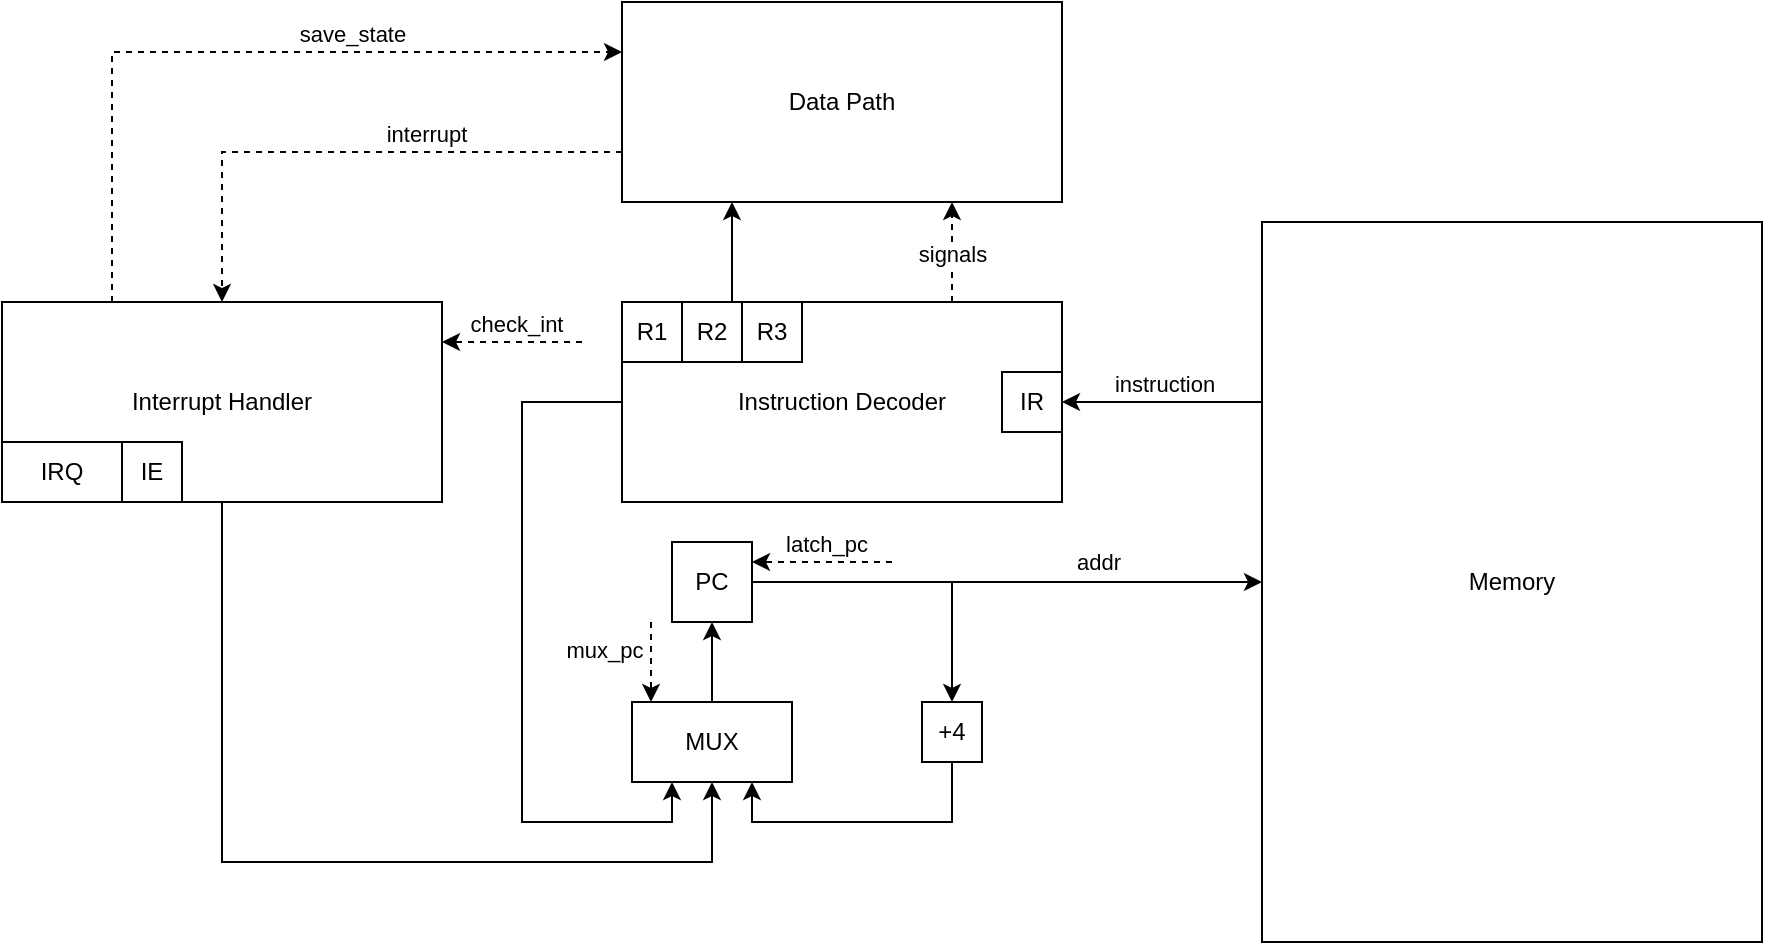 <mxfile version="26.2.14">
  <diagram name="Страница — 1" id="lOXgt-aCseuYetRpwDvi">
    <mxGraphModel dx="1869" dy="542" grid="1" gridSize="10" guides="1" tooltips="1" connect="1" arrows="1" fold="1" page="1" pageScale="1" pageWidth="827" pageHeight="1169" math="0" shadow="0">
      <root>
        <mxCell id="0" />
        <mxCell id="1" parent="0" />
        <mxCell id="hqro3P3JsnMgNJcTQGFR-37" style="edgeStyle=orthogonalEdgeStyle;rounded=0;orthogonalLoop=1;jettySize=auto;html=1;exitX=0;exitY=0.75;exitDx=0;exitDy=0;entryX=0.5;entryY=0;entryDx=0;entryDy=0;dashed=1;" edge="1" parent="1" source="hqro3P3JsnMgNJcTQGFR-1" target="hqro3P3JsnMgNJcTQGFR-5">
          <mxGeometry relative="1" as="geometry" />
        </mxCell>
        <mxCell id="hqro3P3JsnMgNJcTQGFR-38" value="interrupt" style="edgeLabel;html=1;align=center;verticalAlign=middle;resizable=0;points=[];" vertex="1" connectable="0" parent="hqro3P3JsnMgNJcTQGFR-37">
          <mxGeometry x="-0.283" y="-4" relative="1" as="geometry">
            <mxPoint y="-5" as="offset" />
          </mxGeometry>
        </mxCell>
        <mxCell id="hqro3P3JsnMgNJcTQGFR-1" value="Data Path" style="rounded=0;whiteSpace=wrap;html=1;" vertex="1" parent="1">
          <mxGeometry x="220" y="90" width="220" height="100" as="geometry" />
        </mxCell>
        <mxCell id="hqro3P3JsnMgNJcTQGFR-24" style="edgeStyle=orthogonalEdgeStyle;rounded=0;orthogonalLoop=1;jettySize=auto;html=1;exitX=0;exitY=0.25;exitDx=0;exitDy=0;entryX=1;entryY=0.5;entryDx=0;entryDy=0;" edge="1" parent="1" source="hqro3P3JsnMgNJcTQGFR-2" target="hqro3P3JsnMgNJcTQGFR-4">
          <mxGeometry relative="1" as="geometry" />
        </mxCell>
        <mxCell id="hqro3P3JsnMgNJcTQGFR-31" value="instruction" style="edgeLabel;html=1;align=center;verticalAlign=middle;resizable=0;points=[];" vertex="1" connectable="0" parent="hqro3P3JsnMgNJcTQGFR-24">
          <mxGeometry x="-0.013" relative="1" as="geometry">
            <mxPoint y="-9" as="offset" />
          </mxGeometry>
        </mxCell>
        <mxCell id="hqro3P3JsnMgNJcTQGFR-2" value="Memory" style="rounded=0;whiteSpace=wrap;html=1;" vertex="1" parent="1">
          <mxGeometry x="540" y="200" width="250" height="360" as="geometry" />
        </mxCell>
        <mxCell id="hqro3P3JsnMgNJcTQGFR-10" style="edgeStyle=orthogonalEdgeStyle;rounded=0;orthogonalLoop=1;jettySize=auto;html=1;exitX=1;exitY=0.5;exitDx=0;exitDy=0;entryX=0;entryY=0.5;entryDx=0;entryDy=0;" edge="1" parent="1" source="hqro3P3JsnMgNJcTQGFR-3" target="hqro3P3JsnMgNJcTQGFR-2">
          <mxGeometry relative="1" as="geometry" />
        </mxCell>
        <mxCell id="hqro3P3JsnMgNJcTQGFR-30" value="addr" style="edgeLabel;html=1;align=center;verticalAlign=middle;resizable=0;points=[];" vertex="1" connectable="0" parent="hqro3P3JsnMgNJcTQGFR-10">
          <mxGeometry x="0.354" y="1" relative="1" as="geometry">
            <mxPoint y="-9" as="offset" />
          </mxGeometry>
        </mxCell>
        <mxCell id="hqro3P3JsnMgNJcTQGFR-14" style="edgeStyle=orthogonalEdgeStyle;rounded=0;orthogonalLoop=1;jettySize=auto;html=1;exitX=1;exitY=0.5;exitDx=0;exitDy=0;entryX=0.5;entryY=0;entryDx=0;entryDy=0;" edge="1" parent="1" source="hqro3P3JsnMgNJcTQGFR-3" target="hqro3P3JsnMgNJcTQGFR-13">
          <mxGeometry relative="1" as="geometry" />
        </mxCell>
        <mxCell id="hqro3P3JsnMgNJcTQGFR-3" value="PC" style="rounded=0;whiteSpace=wrap;html=1;" vertex="1" parent="1">
          <mxGeometry x="245" y="360" width="40" height="40" as="geometry" />
        </mxCell>
        <mxCell id="hqro3P3JsnMgNJcTQGFR-32" style="edgeStyle=orthogonalEdgeStyle;rounded=0;orthogonalLoop=1;jettySize=auto;html=1;exitX=0;exitY=0.5;exitDx=0;exitDy=0;entryX=0.25;entryY=1;entryDx=0;entryDy=0;" edge="1" parent="1" source="hqro3P3JsnMgNJcTQGFR-4" target="hqro3P3JsnMgNJcTQGFR-11">
          <mxGeometry relative="1" as="geometry">
            <Array as="points">
              <mxPoint x="170" y="290" />
              <mxPoint x="170" y="500" />
              <mxPoint x="245" y="500" />
            </Array>
          </mxGeometry>
        </mxCell>
        <mxCell id="hqro3P3JsnMgNJcTQGFR-33" style="edgeStyle=orthogonalEdgeStyle;rounded=0;orthogonalLoop=1;jettySize=auto;html=1;exitX=0.75;exitY=0;exitDx=0;exitDy=0;entryX=0.75;entryY=1;entryDx=0;entryDy=0;dashed=1;" edge="1" parent="1" source="hqro3P3JsnMgNJcTQGFR-4" target="hqro3P3JsnMgNJcTQGFR-1">
          <mxGeometry relative="1" as="geometry" />
        </mxCell>
        <mxCell id="hqro3P3JsnMgNJcTQGFR-40" value="signals" style="edgeLabel;html=1;align=center;verticalAlign=middle;resizable=0;points=[];" vertex="1" connectable="0" parent="hqro3P3JsnMgNJcTQGFR-33">
          <mxGeometry x="-0.05" y="-2" relative="1" as="geometry">
            <mxPoint x="-2" as="offset" />
          </mxGeometry>
        </mxCell>
        <mxCell id="hqro3P3JsnMgNJcTQGFR-36" style="edgeStyle=orthogonalEdgeStyle;rounded=0;orthogonalLoop=1;jettySize=auto;html=1;exitX=0.25;exitY=0;exitDx=0;exitDy=0;entryX=0.25;entryY=1;entryDx=0;entryDy=0;" edge="1" parent="1" source="hqro3P3JsnMgNJcTQGFR-4" target="hqro3P3JsnMgNJcTQGFR-1">
          <mxGeometry relative="1" as="geometry" />
        </mxCell>
        <mxCell id="hqro3P3JsnMgNJcTQGFR-4" value="Instruction Decoder" style="rounded=0;whiteSpace=wrap;html=1;" vertex="1" parent="1">
          <mxGeometry x="220" y="240" width="220" height="100" as="geometry" />
        </mxCell>
        <mxCell id="hqro3P3JsnMgNJcTQGFR-39" style="edgeStyle=orthogonalEdgeStyle;rounded=0;orthogonalLoop=1;jettySize=auto;html=1;exitX=0.5;exitY=1;exitDx=0;exitDy=0;entryX=0.5;entryY=1;entryDx=0;entryDy=0;" edge="1" parent="1" source="hqro3P3JsnMgNJcTQGFR-5" target="hqro3P3JsnMgNJcTQGFR-11">
          <mxGeometry relative="1" as="geometry">
            <Array as="points">
              <mxPoint x="20" y="520" />
              <mxPoint x="265" y="520" />
            </Array>
          </mxGeometry>
        </mxCell>
        <mxCell id="hqro3P3JsnMgNJcTQGFR-41" style="edgeStyle=orthogonalEdgeStyle;rounded=0;orthogonalLoop=1;jettySize=auto;html=1;exitX=0.25;exitY=0;exitDx=0;exitDy=0;entryX=0;entryY=0.25;entryDx=0;entryDy=0;dashed=1;" edge="1" parent="1" source="hqro3P3JsnMgNJcTQGFR-5" target="hqro3P3JsnMgNJcTQGFR-1">
          <mxGeometry relative="1" as="geometry" />
        </mxCell>
        <mxCell id="hqro3P3JsnMgNJcTQGFR-42" value="save_state" style="edgeLabel;html=1;align=center;verticalAlign=middle;resizable=0;points=[];" vertex="1" connectable="0" parent="hqro3P3JsnMgNJcTQGFR-41">
          <mxGeometry x="0.289" y="2" relative="1" as="geometry">
            <mxPoint y="-7" as="offset" />
          </mxGeometry>
        </mxCell>
        <mxCell id="hqro3P3JsnMgNJcTQGFR-5" value="Interrupt Handler" style="rounded=0;whiteSpace=wrap;html=1;" vertex="1" parent="1">
          <mxGeometry x="-90" y="240" width="220" height="100" as="geometry" />
        </mxCell>
        <mxCell id="hqro3P3JsnMgNJcTQGFR-6" value="IRQ" style="rounded=0;whiteSpace=wrap;html=1;" vertex="1" parent="1">
          <mxGeometry x="-90" y="310" width="60" height="30" as="geometry" />
        </mxCell>
        <mxCell id="hqro3P3JsnMgNJcTQGFR-9" value="IE" style="rounded=0;whiteSpace=wrap;html=1;" vertex="1" parent="1">
          <mxGeometry x="-30" y="310" width="30" height="30" as="geometry" />
        </mxCell>
        <mxCell id="hqro3P3JsnMgNJcTQGFR-16" style="edgeStyle=orthogonalEdgeStyle;rounded=0;orthogonalLoop=1;jettySize=auto;html=1;exitX=0.5;exitY=0;exitDx=0;exitDy=0;entryX=0.5;entryY=1;entryDx=0;entryDy=0;" edge="1" parent="1" source="hqro3P3JsnMgNJcTQGFR-11" target="hqro3P3JsnMgNJcTQGFR-3">
          <mxGeometry relative="1" as="geometry" />
        </mxCell>
        <mxCell id="hqro3P3JsnMgNJcTQGFR-11" value="MUX" style="rounded=0;whiteSpace=wrap;html=1;" vertex="1" parent="1">
          <mxGeometry x="225" y="440" width="80" height="40" as="geometry" />
        </mxCell>
        <mxCell id="hqro3P3JsnMgNJcTQGFR-15" style="edgeStyle=orthogonalEdgeStyle;rounded=0;orthogonalLoop=1;jettySize=auto;html=1;exitX=0.5;exitY=1;exitDx=0;exitDy=0;entryX=0.75;entryY=1;entryDx=0;entryDy=0;" edge="1" parent="1" source="hqro3P3JsnMgNJcTQGFR-13" target="hqro3P3JsnMgNJcTQGFR-11">
          <mxGeometry relative="1" as="geometry" />
        </mxCell>
        <mxCell id="hqro3P3JsnMgNJcTQGFR-13" value="+4" style="rounded=0;whiteSpace=wrap;html=1;" vertex="1" parent="1">
          <mxGeometry x="370" y="440" width="30" height="30" as="geometry" />
        </mxCell>
        <mxCell id="hqro3P3JsnMgNJcTQGFR-19" value="IR" style="rounded=0;whiteSpace=wrap;html=1;" vertex="1" parent="1">
          <mxGeometry x="410" y="275" width="30" height="30" as="geometry" />
        </mxCell>
        <mxCell id="hqro3P3JsnMgNJcTQGFR-25" value="R1" style="rounded=0;whiteSpace=wrap;html=1;" vertex="1" parent="1">
          <mxGeometry x="220" y="240" width="30" height="30" as="geometry" />
        </mxCell>
        <mxCell id="hqro3P3JsnMgNJcTQGFR-26" value="R2" style="rounded=0;whiteSpace=wrap;html=1;" vertex="1" parent="1">
          <mxGeometry x="250" y="240" width="30" height="30" as="geometry" />
        </mxCell>
        <mxCell id="hqro3P3JsnMgNJcTQGFR-27" value="R3" style="rounded=0;whiteSpace=wrap;html=1;" vertex="1" parent="1">
          <mxGeometry x="280" y="240" width="30" height="30" as="geometry" />
        </mxCell>
        <mxCell id="hqro3P3JsnMgNJcTQGFR-43" value="" style="endArrow=classic;html=1;rounded=0;dashed=1;" edge="1" parent="1">
          <mxGeometry width="50" height="50" relative="1" as="geometry">
            <mxPoint x="355" y="370" as="sourcePoint" />
            <mxPoint x="285" y="370" as="targetPoint" />
          </mxGeometry>
        </mxCell>
        <mxCell id="hqro3P3JsnMgNJcTQGFR-44" value="latch_pc" style="edgeLabel;html=1;align=center;verticalAlign=middle;resizable=0;points=[];" vertex="1" connectable="0" parent="hqro3P3JsnMgNJcTQGFR-43">
          <mxGeometry x="-0.056" y="-1" relative="1" as="geometry">
            <mxPoint y="-8" as="offset" />
          </mxGeometry>
        </mxCell>
        <mxCell id="hqro3P3JsnMgNJcTQGFR-45" value="" style="endArrow=classic;html=1;rounded=0;dashed=1;" edge="1" parent="1">
          <mxGeometry width="50" height="50" relative="1" as="geometry">
            <mxPoint x="234.5" y="400" as="sourcePoint" />
            <mxPoint x="234.5" y="440" as="targetPoint" />
          </mxGeometry>
        </mxCell>
        <mxCell id="hqro3P3JsnMgNJcTQGFR-46" value="mux_pc" style="edgeLabel;html=1;align=center;verticalAlign=middle;resizable=0;points=[];" vertex="1" connectable="0" parent="hqro3P3JsnMgNJcTQGFR-45">
          <mxGeometry x="-0.056" y="-1" relative="1" as="geometry">
            <mxPoint x="-23" y="-5" as="offset" />
          </mxGeometry>
        </mxCell>
        <mxCell id="hqro3P3JsnMgNJcTQGFR-54" value="" style="endArrow=classic;html=1;rounded=0;dashed=1;" edge="1" parent="1">
          <mxGeometry width="50" height="50" relative="1" as="geometry">
            <mxPoint x="200" y="260" as="sourcePoint" />
            <mxPoint x="130" y="260" as="targetPoint" />
          </mxGeometry>
        </mxCell>
        <mxCell id="hqro3P3JsnMgNJcTQGFR-55" value="check_int" style="edgeLabel;html=1;align=center;verticalAlign=middle;resizable=0;points=[];" vertex="1" connectable="0" parent="hqro3P3JsnMgNJcTQGFR-54">
          <mxGeometry x="-0.056" y="-1" relative="1" as="geometry">
            <mxPoint y="-8" as="offset" />
          </mxGeometry>
        </mxCell>
      </root>
    </mxGraphModel>
  </diagram>
</mxfile>
